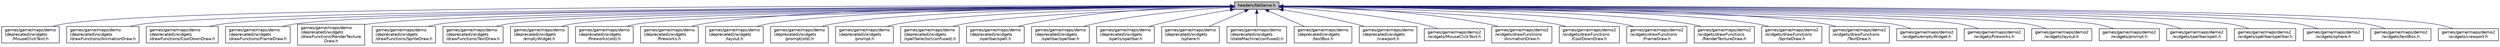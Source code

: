 digraph "headers/bbGame.h"
{
 // LATEX_PDF_SIZE
  edge [fontname="Helvetica",fontsize="10",labelfontname="Helvetica",labelfontsize="10"];
  node [fontname="Helvetica",fontsize="10",shape=record];
  Node1 [label="headers/bbGame.h",height=0.2,width=0.4,color="black", fillcolor="grey75", style="filled", fontcolor="black",tooltip=" "];
  Node1 -> Node2 [dir="back",color="midnightblue",fontsize="10",style="solid",fontname="Helvetica"];
  Node2 [label="games/game/maps/demo\l(deprecated)/widgets\l/MouseClickText.h",height=0.2,width=0.4,color="black", fillcolor="white", style="filled",URL="$demo_07deprecated_08_2widgets_2MouseClickText_8h.html",tooltip=" "];
  Node1 -> Node3 [dir="back",color="midnightblue",fontsize="10",style="solid",fontname="Helvetica"];
  Node3 [label="games/game/maps/demo\l(deprecated)/widgets\l/drawFunctions/AnimationDraw.h",height=0.2,width=0.4,color="black", fillcolor="white", style="filled",URL="$demo_07deprecated_08_2widgets_2drawFunctions_2AnimationDraw_8h.html",tooltip=" "];
  Node1 -> Node4 [dir="back",color="midnightblue",fontsize="10",style="solid",fontname="Helvetica"];
  Node4 [label="games/game/maps/demo\l(deprecated)/widgets\l/drawFunctions/CoolDownDraw.h",height=0.2,width=0.4,color="black", fillcolor="white", style="filled",URL="$demo_07deprecated_08_2widgets_2drawFunctions_2CoolDownDraw_8h.html",tooltip=" "];
  Node1 -> Node5 [dir="back",color="midnightblue",fontsize="10",style="solid",fontname="Helvetica"];
  Node5 [label="games/game/maps/demo\l(deprecated)/widgets\l/drawFunctions/FrameDraw.h",height=0.2,width=0.4,color="black", fillcolor="white", style="filled",URL="$demo_07deprecated_08_2widgets_2drawFunctions_2FrameDraw_8h.html",tooltip=" "];
  Node1 -> Node6 [dir="back",color="midnightblue",fontsize="10",style="solid",fontname="Helvetica"];
  Node6 [label="games/game/maps/demo\l(deprecated)/widgets\l/drawFunctions/RenderTexture\lDraw.h",height=0.2,width=0.4,color="black", fillcolor="white", style="filled",URL="$demo_07deprecated_08_2widgets_2drawFunctions_2RenderTextureDraw_8h.html",tooltip=" "];
  Node1 -> Node7 [dir="back",color="midnightblue",fontsize="10",style="solid",fontname="Helvetica"];
  Node7 [label="games/game/maps/demo\l(deprecated)/widgets\l/drawFunctions/SpriteDraw.h",height=0.2,width=0.4,color="black", fillcolor="white", style="filled",URL="$demo_07deprecated_08_2widgets_2drawFunctions_2SpriteDraw_8h.html",tooltip=" "];
  Node1 -> Node8 [dir="back",color="midnightblue",fontsize="10",style="solid",fontname="Helvetica"];
  Node8 [label="games/game/maps/demo\l(deprecated)/widgets\l/drawFunctions/TextDraw.h",height=0.2,width=0.4,color="black", fillcolor="white", style="filled",URL="$demo_07deprecated_08_2widgets_2drawFunctions_2TextDraw_8h.html",tooltip=" "];
  Node1 -> Node9 [dir="back",color="midnightblue",fontsize="10",style="solid",fontname="Helvetica"];
  Node9 [label="games/game/maps/demo\l(deprecated)/widgets\l/emptyWidget.h",height=0.2,width=0.4,color="black", fillcolor="white", style="filled",URL="$demo_07deprecated_08_2widgets_2emptyWidget_8h.html",tooltip="The functions in this folder define the behavior of an object with class bbWidget and type NULL."];
  Node1 -> Node10 [dir="back",color="midnightblue",fontsize="10",style="solid",fontname="Helvetica"];
  Node10 [label="games/game/maps/demo\l(deprecated)/widgets\l/fireworks(old).h",height=0.2,width=0.4,color="black", fillcolor="white", style="filled",URL="$fireworks_07old_08_8h.html",tooltip="The functions in this file define the behavior of an object with class bbWidget and type fireworks."];
  Node1 -> Node11 [dir="back",color="midnightblue",fontsize="10",style="solid",fontname="Helvetica"];
  Node11 [label="games/game/maps/demo\l(deprecated)/widgets\l/fireworks.h",height=0.2,width=0.4,color="black", fillcolor="white", style="filled",URL="$demo_07deprecated_08_2widgets_2fireworks_8h.html",tooltip="The functions in this folder define the behavior of an object with class bbWidget and type fireworks."];
  Node1 -> Node12 [dir="back",color="midnightblue",fontsize="10",style="solid",fontname="Helvetica"];
  Node12 [label="games/game/maps/demo\l(deprecated)/widgets\l/layout.h",height=0.2,width=0.4,color="black", fillcolor="white", style="filled",URL="$demo_07deprecated_08_2widgets_2layout_8h.html",tooltip="The functions in this folder define the behavior of an object with class bbWidget and type NULL."];
  Node1 -> Node13 [dir="back",color="midnightblue",fontsize="10",style="solid",fontname="Helvetica"];
  Node13 [label="games/game/maps/demo\l(deprecated)/widgets\l/prompt(old).h",height=0.2,width=0.4,color="black", fillcolor="white", style="filled",URL="$prompt_07old_08_8h.html",tooltip="The functions in this folder define the behavior of an object with class bbWidget and type prompt."];
  Node1 -> Node14 [dir="back",color="midnightblue",fontsize="10",style="solid",fontname="Helvetica"];
  Node14 [label="games/game/maps/demo\l(deprecated)/widgets\l/prompt.h",height=0.2,width=0.4,color="black", fillcolor="white", style="filled",URL="$demo_07deprecated_08_2widgets_2prompt_8h.html",tooltip="The functions in this file define the behavior of an object with class bbWidget and type prompt Promp..."];
  Node1 -> Node15 [dir="back",color="midnightblue",fontsize="10",style="solid",fontname="Helvetica"];
  Node15 [label="games/game/maps/demo\l(deprecated)/widgets\l/spellSelector(confused).h",height=0.2,width=0.4,color="black", fillcolor="white", style="filled",URL="$spellSelector_07confused_08_8h.html",tooltip=" "];
  Node1 -> Node16 [dir="back",color="midnightblue",fontsize="10",style="solid",fontname="Helvetica"];
  Node16 [label="games/game/maps/demo\l(deprecated)/widgets\l/spellbar/spell.h",height=0.2,width=0.4,color="black", fillcolor="white", style="filled",URL="$demo_07deprecated_08_2widgets_2spellbar_2spell_8h.html",tooltip=" "];
  Node1 -> Node17 [dir="back",color="midnightblue",fontsize="10",style="solid",fontname="Helvetica"];
  Node17 [label="games/game/maps/demo\l(deprecated)/widgets\l/spellbar/spellbar.h",height=0.2,width=0.4,color="black", fillcolor="white", style="filled",URL="$demo_07deprecated_08_2widgets_2spellbar_2spellbar_8h.html",tooltip=" "];
  Node1 -> Node18 [dir="back",color="midnightblue",fontsize="10",style="solid",fontname="Helvetica"];
  Node18 [label="games/game/maps/demo\l(deprecated)/widgets\l/spells/spellbar.h",height=0.2,width=0.4,color="black", fillcolor="white", style="filled",URL="$demo_07deprecated_08_2widgets_2spells_2spellbar_8h.html",tooltip="The functions in this file define the behavior of an object with class bbWidget and type spellBar and..."];
  Node1 -> Node19 [dir="back",color="midnightblue",fontsize="10",style="solid",fontname="Helvetica"];
  Node19 [label="games/game/maps/demo\l(deprecated)/widgets\l/sphere.h",height=0.2,width=0.4,color="black", fillcolor="white", style="filled",URL="$demo_07deprecated_08_2widgets_2sphere_8h.html",tooltip="The functions in this file define the behavior of an object with class bbWidget and type Sphere The s..."];
  Node1 -> Node20 [dir="back",color="midnightblue",fontsize="10",style="solid",fontname="Helvetica"];
  Node20 [label="games/game/maps/demo\l(deprecated)/widgets\l/stateMachine(confused).h",height=0.2,width=0.4,color="black", fillcolor="white", style="filled",URL="$stateMachine_07confused_08_8h.html",tooltip=" "];
  Node1 -> Node21 [dir="back",color="midnightblue",fontsize="10",style="solid",fontname="Helvetica"];
  Node21 [label="games/game/maps/demo\l(deprecated)/widgets\l/textBox.h",height=0.2,width=0.4,color="black", fillcolor="white", style="filled",URL="$demo_07deprecated_08_2widgets_2textBox_8h.html",tooltip="The functions in this file define the behavior of an object with class bbWidget and type textBox."];
  Node1 -> Node22 [dir="back",color="midnightblue",fontsize="10",style="solid",fontname="Helvetica"];
  Node22 [label="games/game/maps/demo\l(deprecated)/widgets\l/viewport.h",height=0.2,width=0.4,color="black", fillcolor="white", style="filled",URL="$demo_07deprecated_08_2widgets_2viewport_8h.html",tooltip="The functions in this folder define the behavior of an object with class bbWidget and type NULL."];
  Node1 -> Node23 [dir="back",color="midnightblue",fontsize="10",style="solid",fontname="Helvetica"];
  Node23 [label="games/game/maps/demo2\l/widgets/MouseClickText.h",height=0.2,width=0.4,color="black", fillcolor="white", style="filled",URL="$demo2_2widgets_2MouseClickText_8h.html",tooltip=" "];
  Node1 -> Node24 [dir="back",color="midnightblue",fontsize="10",style="solid",fontname="Helvetica"];
  Node24 [label="games/game/maps/demo2\l/widgets/drawFunctions\l/AnimationDraw.h",height=0.2,width=0.4,color="black", fillcolor="white", style="filled",URL="$demo2_2widgets_2drawFunctions_2AnimationDraw_8h.html",tooltip=" "];
  Node1 -> Node25 [dir="back",color="midnightblue",fontsize="10",style="solid",fontname="Helvetica"];
  Node25 [label="games/game/maps/demo2\l/widgets/drawFunctions\l/CoolDownDraw.h",height=0.2,width=0.4,color="black", fillcolor="white", style="filled",URL="$demo2_2widgets_2drawFunctions_2CoolDownDraw_8h.html",tooltip=" "];
  Node1 -> Node26 [dir="back",color="midnightblue",fontsize="10",style="solid",fontname="Helvetica"];
  Node26 [label="games/game/maps/demo2\l/widgets/drawFunctions\l/FrameDraw.h",height=0.2,width=0.4,color="black", fillcolor="white", style="filled",URL="$demo2_2widgets_2drawFunctions_2FrameDraw_8h.html",tooltip=" "];
  Node1 -> Node27 [dir="back",color="midnightblue",fontsize="10",style="solid",fontname="Helvetica"];
  Node27 [label="games/game/maps/demo2\l/widgets/drawFunctions\l/RenderTextureDraw.h",height=0.2,width=0.4,color="black", fillcolor="white", style="filled",URL="$demo2_2widgets_2drawFunctions_2RenderTextureDraw_8h.html",tooltip=" "];
  Node1 -> Node28 [dir="back",color="midnightblue",fontsize="10",style="solid",fontname="Helvetica"];
  Node28 [label="games/game/maps/demo2\l/widgets/drawFunctions\l/SpriteDraw.h",height=0.2,width=0.4,color="black", fillcolor="white", style="filled",URL="$demo2_2widgets_2drawFunctions_2SpriteDraw_8h.html",tooltip=" "];
  Node1 -> Node29 [dir="back",color="midnightblue",fontsize="10",style="solid",fontname="Helvetica"];
  Node29 [label="games/game/maps/demo2\l/widgets/drawFunctions\l/TextDraw.h",height=0.2,width=0.4,color="black", fillcolor="white", style="filled",URL="$demo2_2widgets_2drawFunctions_2TextDraw_8h.html",tooltip=" "];
  Node1 -> Node30 [dir="back",color="midnightblue",fontsize="10",style="solid",fontname="Helvetica"];
  Node30 [label="games/game/maps/demo2\l/widgets/emptyWidget.h",height=0.2,width=0.4,color="black", fillcolor="white", style="filled",URL="$demo2_2widgets_2emptyWidget_8h.html",tooltip="The functions in this folder define the behavior of an object with class bbWidget and type NULL."];
  Node1 -> Node31 [dir="back",color="midnightblue",fontsize="10",style="solid",fontname="Helvetica"];
  Node31 [label="games/game/maps/demo2\l/widgets/fireworks.h",height=0.2,width=0.4,color="black", fillcolor="white", style="filled",URL="$demo2_2widgets_2fireworks_8h.html",tooltip="The functions in this folder define the behavior of an object with class bbWidget and type fireworks."];
  Node1 -> Node32 [dir="back",color="midnightblue",fontsize="10",style="solid",fontname="Helvetica"];
  Node32 [label="games/game/maps/demo2\l/widgets/layout.h",height=0.2,width=0.4,color="black", fillcolor="white", style="filled",URL="$demo2_2widgets_2layout_8h.html",tooltip="The functions in this folder define the behavior of an object with class bbWidget and type NULL."];
  Node1 -> Node33 [dir="back",color="midnightblue",fontsize="10",style="solid",fontname="Helvetica"];
  Node33 [label="games/game/maps/demo2\l/widgets/prompt.h",height=0.2,width=0.4,color="black", fillcolor="white", style="filled",URL="$demo2_2widgets_2prompt_8h.html",tooltip="The functions in this file define the behavior of an object with class bbWidget and type prompt Promp..."];
  Node1 -> Node34 [dir="back",color="midnightblue",fontsize="10",style="solid",fontname="Helvetica"];
  Node34 [label="games/game/maps/demo2\l/widgets/spellbar/spell.h",height=0.2,width=0.4,color="black", fillcolor="white", style="filled",URL="$demo2_2widgets_2spellbar_2spell_8h.html",tooltip=" "];
  Node1 -> Node35 [dir="back",color="midnightblue",fontsize="10",style="solid",fontname="Helvetica"];
  Node35 [label="games/game/maps/demo2\l/widgets/spellbar/spellbar.h",height=0.2,width=0.4,color="black", fillcolor="white", style="filled",URL="$demo2_2widgets_2spellbar_2spellbar_8h.html",tooltip=" "];
  Node1 -> Node36 [dir="back",color="midnightblue",fontsize="10",style="solid",fontname="Helvetica"];
  Node36 [label="games/game/maps/demo2\l/widgets/sphere.h",height=0.2,width=0.4,color="black", fillcolor="white", style="filled",URL="$demo2_2widgets_2sphere_8h.html",tooltip="The functions in this file define the behavior of an object with class bbWidget and type Sphere The s..."];
  Node1 -> Node37 [dir="back",color="midnightblue",fontsize="10",style="solid",fontname="Helvetica"];
  Node37 [label="games/game/maps/demo2\l/widgets/textBox.h",height=0.2,width=0.4,color="black", fillcolor="white", style="filled",URL="$demo2_2widgets_2textBox_8h.html",tooltip="The functions in this file define the behavior of an object with class bbWidget and type textBox."];
  Node1 -> Node38 [dir="back",color="midnightblue",fontsize="10",style="solid",fontname="Helvetica"];
  Node38 [label="games/game/maps/demo2\l/widgets/viewport.h",height=0.2,width=0.4,color="black", fillcolor="white", style="filled",URL="$demo2_2widgets_2viewport_8h.html",tooltip="The functions in this folder define the behavior of an object with class bbWidget and type NULL."];
}
